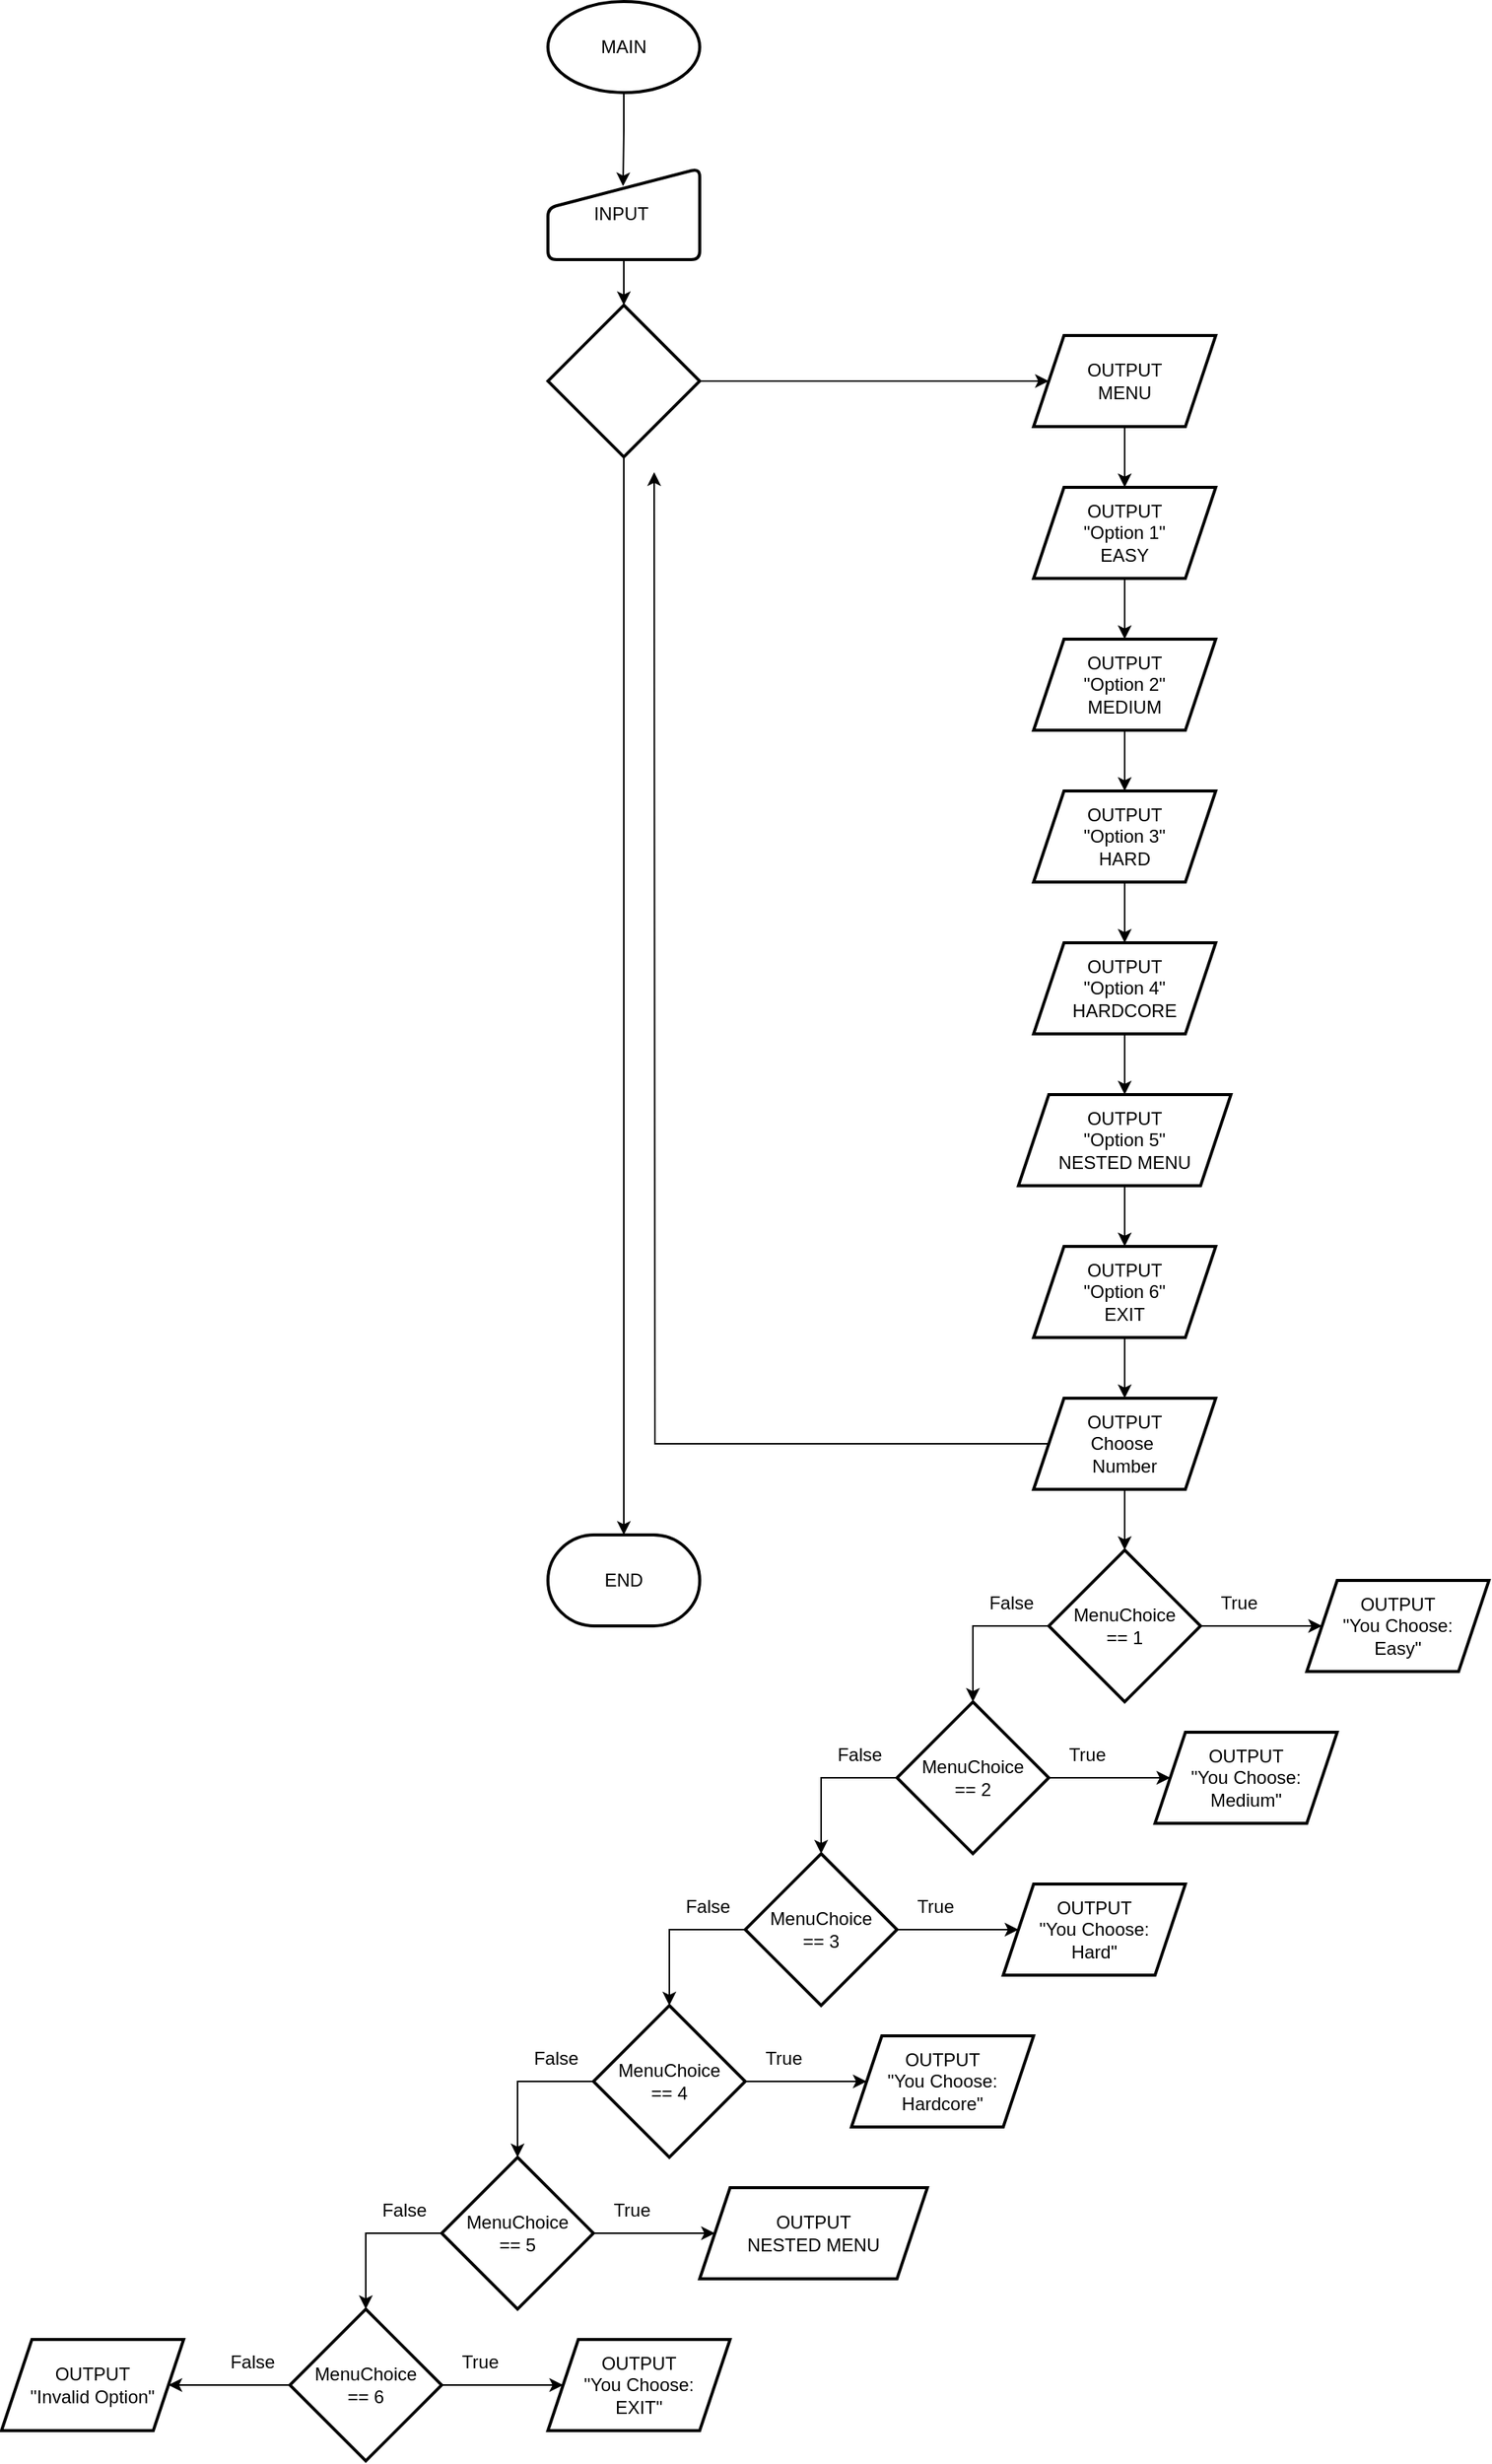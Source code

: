 <mxfile version="21.0.8" type="github">
  <diagram id="C5RBs43oDa-KdzZeNtuy" name="Page-1">
    <mxGraphModel dx="1896" dy="1010" grid="1" gridSize="10" guides="1" tooltips="1" connect="1" arrows="1" fold="1" page="1" pageScale="1" pageWidth="827" pageHeight="1169" math="0" shadow="0">
      <root>
        <mxCell id="WIyWlLk6GJQsqaUBKTNV-0" />
        <mxCell id="WIyWlLk6GJQsqaUBKTNV-1" parent="WIyWlLk6GJQsqaUBKTNV-0" />
        <mxCell id="uNaetu2Uj4Z3SI4mFYwL-152" style="edgeStyle=orthogonalEdgeStyle;rounded=0;orthogonalLoop=1;jettySize=auto;html=1;entryX=0.495;entryY=0.194;entryDx=0;entryDy=0;entryPerimeter=0;" edge="1" parent="WIyWlLk6GJQsqaUBKTNV-1" source="uNaetu2Uj4Z3SI4mFYwL-76" target="uNaetu2Uj4Z3SI4mFYwL-100">
          <mxGeometry relative="1" as="geometry" />
        </mxCell>
        <mxCell id="uNaetu2Uj4Z3SI4mFYwL-76" value="MAIN" style="strokeWidth=2;html=1;shape=mxgraph.flowchart.start_1;whiteSpace=wrap;" vertex="1" parent="WIyWlLk6GJQsqaUBKTNV-1">
          <mxGeometry x="240" y="10" width="100" height="60" as="geometry" />
        </mxCell>
        <mxCell id="uNaetu2Uj4Z3SI4mFYwL-82" value="" style="edgeStyle=orthogonalEdgeStyle;rounded=0;orthogonalLoop=1;jettySize=auto;html=1;" edge="1" parent="WIyWlLk6GJQsqaUBKTNV-1" source="uNaetu2Uj4Z3SI4mFYwL-78" target="uNaetu2Uj4Z3SI4mFYwL-81">
          <mxGeometry relative="1" as="geometry" />
        </mxCell>
        <mxCell id="uNaetu2Uj4Z3SI4mFYwL-109" style="edgeStyle=orthogonalEdgeStyle;rounded=0;orthogonalLoop=1;jettySize=auto;html=1;exitX=0.5;exitY=1;exitDx=0;exitDy=0;exitPerimeter=0;" edge="1" parent="WIyWlLk6GJQsqaUBKTNV-1" source="uNaetu2Uj4Z3SI4mFYwL-78" target="uNaetu2Uj4Z3SI4mFYwL-99">
          <mxGeometry relative="1" as="geometry" />
        </mxCell>
        <mxCell id="uNaetu2Uj4Z3SI4mFYwL-78" value="" style="strokeWidth=2;html=1;shape=mxgraph.flowchart.decision;whiteSpace=wrap;" vertex="1" parent="WIyWlLk6GJQsqaUBKTNV-1">
          <mxGeometry x="240" y="210" width="100" height="100" as="geometry" />
        </mxCell>
        <mxCell id="uNaetu2Uj4Z3SI4mFYwL-84" value="" style="edgeStyle=orthogonalEdgeStyle;rounded=0;orthogonalLoop=1;jettySize=auto;html=1;" edge="1" parent="WIyWlLk6GJQsqaUBKTNV-1" source="uNaetu2Uj4Z3SI4mFYwL-81" target="uNaetu2Uj4Z3SI4mFYwL-83">
          <mxGeometry relative="1" as="geometry" />
        </mxCell>
        <mxCell id="uNaetu2Uj4Z3SI4mFYwL-81" value="OUTPUT&lt;br&gt;MENU" style="shape=parallelogram;perimeter=parallelogramPerimeter;whiteSpace=wrap;html=1;fixedSize=1;strokeWidth=2;" vertex="1" parent="WIyWlLk6GJQsqaUBKTNV-1">
          <mxGeometry x="560" y="230" width="120" height="60" as="geometry" />
        </mxCell>
        <mxCell id="uNaetu2Uj4Z3SI4mFYwL-86" value="" style="edgeStyle=orthogonalEdgeStyle;rounded=0;orthogonalLoop=1;jettySize=auto;html=1;" edge="1" parent="WIyWlLk6GJQsqaUBKTNV-1" source="uNaetu2Uj4Z3SI4mFYwL-83" target="uNaetu2Uj4Z3SI4mFYwL-85">
          <mxGeometry relative="1" as="geometry" />
        </mxCell>
        <mxCell id="uNaetu2Uj4Z3SI4mFYwL-83" value="OUTPUT&lt;br&gt;&quot;Option 1&quot;&lt;br&gt;EASY" style="shape=parallelogram;perimeter=parallelogramPerimeter;whiteSpace=wrap;html=1;fixedSize=1;strokeWidth=2;" vertex="1" parent="WIyWlLk6GJQsqaUBKTNV-1">
          <mxGeometry x="560" y="330" width="120" height="60" as="geometry" />
        </mxCell>
        <mxCell id="uNaetu2Uj4Z3SI4mFYwL-88" value="" style="edgeStyle=orthogonalEdgeStyle;rounded=0;orthogonalLoop=1;jettySize=auto;html=1;" edge="1" parent="WIyWlLk6GJQsqaUBKTNV-1" source="uNaetu2Uj4Z3SI4mFYwL-85" target="uNaetu2Uj4Z3SI4mFYwL-87">
          <mxGeometry relative="1" as="geometry" />
        </mxCell>
        <mxCell id="uNaetu2Uj4Z3SI4mFYwL-85" value="OUTPUT&lt;br&gt;&quot;Option 2&quot;&lt;br&gt;MEDIUM" style="shape=parallelogram;perimeter=parallelogramPerimeter;whiteSpace=wrap;html=1;fixedSize=1;strokeWidth=2;" vertex="1" parent="WIyWlLk6GJQsqaUBKTNV-1">
          <mxGeometry x="560" y="430" width="120" height="60" as="geometry" />
        </mxCell>
        <mxCell id="uNaetu2Uj4Z3SI4mFYwL-90" value="" style="edgeStyle=orthogonalEdgeStyle;rounded=0;orthogonalLoop=1;jettySize=auto;html=1;" edge="1" parent="WIyWlLk6GJQsqaUBKTNV-1" source="uNaetu2Uj4Z3SI4mFYwL-87" target="uNaetu2Uj4Z3SI4mFYwL-89">
          <mxGeometry relative="1" as="geometry" />
        </mxCell>
        <mxCell id="uNaetu2Uj4Z3SI4mFYwL-87" value="OUTPUT&lt;br&gt;&quot;Option 3&quot;&lt;br&gt;HARD" style="shape=parallelogram;perimeter=parallelogramPerimeter;whiteSpace=wrap;html=1;fixedSize=1;strokeWidth=2;" vertex="1" parent="WIyWlLk6GJQsqaUBKTNV-1">
          <mxGeometry x="560" y="530" width="120" height="60" as="geometry" />
        </mxCell>
        <mxCell id="uNaetu2Uj4Z3SI4mFYwL-92" value="" style="edgeStyle=orthogonalEdgeStyle;rounded=0;orthogonalLoop=1;jettySize=auto;html=1;" edge="1" parent="WIyWlLk6GJQsqaUBKTNV-1" source="uNaetu2Uj4Z3SI4mFYwL-89" target="uNaetu2Uj4Z3SI4mFYwL-91">
          <mxGeometry relative="1" as="geometry" />
        </mxCell>
        <mxCell id="uNaetu2Uj4Z3SI4mFYwL-89" value="OUTPUT&lt;br&gt;&quot;Option 4&quot;&lt;br&gt;HARDCORE" style="shape=parallelogram;perimeter=parallelogramPerimeter;whiteSpace=wrap;html=1;fixedSize=1;strokeWidth=2;" vertex="1" parent="WIyWlLk6GJQsqaUBKTNV-1">
          <mxGeometry x="560" y="630" width="120" height="60" as="geometry" />
        </mxCell>
        <mxCell id="uNaetu2Uj4Z3SI4mFYwL-94" value="" style="edgeStyle=orthogonalEdgeStyle;rounded=0;orthogonalLoop=1;jettySize=auto;html=1;" edge="1" parent="WIyWlLk6GJQsqaUBKTNV-1" source="uNaetu2Uj4Z3SI4mFYwL-91" target="uNaetu2Uj4Z3SI4mFYwL-93">
          <mxGeometry relative="1" as="geometry" />
        </mxCell>
        <mxCell id="uNaetu2Uj4Z3SI4mFYwL-91" value="OUTPUT&lt;br&gt;&quot;Option 5&quot;&lt;br&gt;NESTED MENU" style="shape=parallelogram;perimeter=parallelogramPerimeter;whiteSpace=wrap;html=1;fixedSize=1;strokeWidth=2;" vertex="1" parent="WIyWlLk6GJQsqaUBKTNV-1">
          <mxGeometry x="550" y="730" width="140" height="60" as="geometry" />
        </mxCell>
        <mxCell id="uNaetu2Uj4Z3SI4mFYwL-105" style="edgeStyle=orthogonalEdgeStyle;rounded=0;orthogonalLoop=1;jettySize=auto;html=1;exitX=0.5;exitY=1;exitDx=0;exitDy=0;entryX=0.5;entryY=0;entryDx=0;entryDy=0;" edge="1" parent="WIyWlLk6GJQsqaUBKTNV-1" source="uNaetu2Uj4Z3SI4mFYwL-93" target="uNaetu2Uj4Z3SI4mFYwL-95">
          <mxGeometry relative="1" as="geometry" />
        </mxCell>
        <mxCell id="uNaetu2Uj4Z3SI4mFYwL-93" value="OUTPUT&lt;br&gt;&quot;Option 6&quot;&lt;br&gt;EXIT" style="shape=parallelogram;perimeter=parallelogramPerimeter;whiteSpace=wrap;html=1;fixedSize=1;strokeWidth=2;" vertex="1" parent="WIyWlLk6GJQsqaUBKTNV-1">
          <mxGeometry x="560" y="830" width="120" height="60" as="geometry" />
        </mxCell>
        <mxCell id="uNaetu2Uj4Z3SI4mFYwL-108" style="edgeStyle=orthogonalEdgeStyle;rounded=0;orthogonalLoop=1;jettySize=auto;html=1;" edge="1" parent="WIyWlLk6GJQsqaUBKTNV-1" source="uNaetu2Uj4Z3SI4mFYwL-95">
          <mxGeometry relative="1" as="geometry">
            <mxPoint x="310" y="320" as="targetPoint" />
          </mxGeometry>
        </mxCell>
        <mxCell id="uNaetu2Uj4Z3SI4mFYwL-116" style="edgeStyle=orthogonalEdgeStyle;rounded=0;orthogonalLoop=1;jettySize=auto;html=1;entryX=0.5;entryY=0;entryDx=0;entryDy=0;entryPerimeter=0;" edge="1" parent="WIyWlLk6GJQsqaUBKTNV-1" source="uNaetu2Uj4Z3SI4mFYwL-95" target="uNaetu2Uj4Z3SI4mFYwL-110">
          <mxGeometry relative="1" as="geometry" />
        </mxCell>
        <mxCell id="uNaetu2Uj4Z3SI4mFYwL-95" value="OUTPUT&lt;br&gt;Choose&amp;nbsp;&lt;br&gt;Number" style="shape=parallelogram;perimeter=parallelogramPerimeter;whiteSpace=wrap;html=1;fixedSize=1;strokeWidth=2;" vertex="1" parent="WIyWlLk6GJQsqaUBKTNV-1">
          <mxGeometry x="560" y="930" width="120" height="60" as="geometry" />
        </mxCell>
        <mxCell id="uNaetu2Uj4Z3SI4mFYwL-99" value="END" style="strokeWidth=2;html=1;shape=mxgraph.flowchart.terminator;whiteSpace=wrap;" vertex="1" parent="WIyWlLk6GJQsqaUBKTNV-1">
          <mxGeometry x="240" y="1020" width="100" height="60" as="geometry" />
        </mxCell>
        <mxCell id="uNaetu2Uj4Z3SI4mFYwL-101" style="edgeStyle=orthogonalEdgeStyle;rounded=0;orthogonalLoop=1;jettySize=auto;html=1;" edge="1" parent="WIyWlLk6GJQsqaUBKTNV-1" source="uNaetu2Uj4Z3SI4mFYwL-100" target="uNaetu2Uj4Z3SI4mFYwL-78">
          <mxGeometry relative="1" as="geometry" />
        </mxCell>
        <mxCell id="uNaetu2Uj4Z3SI4mFYwL-100" value="INPUT&amp;nbsp;" style="html=1;strokeWidth=2;shape=manualInput;whiteSpace=wrap;rounded=1;size=26;arcSize=11;" vertex="1" parent="WIyWlLk6GJQsqaUBKTNV-1">
          <mxGeometry x="240" y="120" width="100" height="60" as="geometry" />
        </mxCell>
        <mxCell id="uNaetu2Uj4Z3SI4mFYwL-117" style="edgeStyle=orthogonalEdgeStyle;rounded=0;orthogonalLoop=1;jettySize=auto;html=1;exitX=0;exitY=0.5;exitDx=0;exitDy=0;exitPerimeter=0;entryX=0.5;entryY=0;entryDx=0;entryDy=0;entryPerimeter=0;" edge="1" parent="WIyWlLk6GJQsqaUBKTNV-1" source="uNaetu2Uj4Z3SI4mFYwL-110" target="uNaetu2Uj4Z3SI4mFYwL-111">
          <mxGeometry relative="1" as="geometry" />
        </mxCell>
        <mxCell id="uNaetu2Uj4Z3SI4mFYwL-131" value="" style="edgeStyle=orthogonalEdgeStyle;rounded=0;orthogonalLoop=1;jettySize=auto;html=1;" edge="1" parent="WIyWlLk6GJQsqaUBKTNV-1" source="uNaetu2Uj4Z3SI4mFYwL-110" target="uNaetu2Uj4Z3SI4mFYwL-130">
          <mxGeometry relative="1" as="geometry" />
        </mxCell>
        <mxCell id="uNaetu2Uj4Z3SI4mFYwL-110" value="MenuChoice&lt;br&gt;== 1" style="strokeWidth=2;html=1;shape=mxgraph.flowchart.decision;whiteSpace=wrap;" vertex="1" parent="WIyWlLk6GJQsqaUBKTNV-1">
          <mxGeometry x="570" y="1030" width="100" height="100" as="geometry" />
        </mxCell>
        <mxCell id="uNaetu2Uj4Z3SI4mFYwL-118" style="edgeStyle=orthogonalEdgeStyle;rounded=0;orthogonalLoop=1;jettySize=auto;html=1;exitX=0;exitY=0.5;exitDx=0;exitDy=0;exitPerimeter=0;entryX=0.5;entryY=0;entryDx=0;entryDy=0;entryPerimeter=0;" edge="1" parent="WIyWlLk6GJQsqaUBKTNV-1" source="uNaetu2Uj4Z3SI4mFYwL-111" target="uNaetu2Uj4Z3SI4mFYwL-112">
          <mxGeometry relative="1" as="geometry" />
        </mxCell>
        <mxCell id="uNaetu2Uj4Z3SI4mFYwL-133" value="" style="edgeStyle=orthogonalEdgeStyle;rounded=0;orthogonalLoop=1;jettySize=auto;html=1;" edge="1" parent="WIyWlLk6GJQsqaUBKTNV-1" source="uNaetu2Uj4Z3SI4mFYwL-111" target="uNaetu2Uj4Z3SI4mFYwL-132">
          <mxGeometry relative="1" as="geometry" />
        </mxCell>
        <mxCell id="uNaetu2Uj4Z3SI4mFYwL-111" value="MenuChoice&lt;br&gt;== 2" style="strokeWidth=2;html=1;shape=mxgraph.flowchart.decision;whiteSpace=wrap;" vertex="1" parent="WIyWlLk6GJQsqaUBKTNV-1">
          <mxGeometry x="470" y="1130" width="100" height="100" as="geometry" />
        </mxCell>
        <mxCell id="uNaetu2Uj4Z3SI4mFYwL-121" style="edgeStyle=orthogonalEdgeStyle;rounded=0;orthogonalLoop=1;jettySize=auto;html=1;entryX=0.5;entryY=0;entryDx=0;entryDy=0;entryPerimeter=0;" edge="1" parent="WIyWlLk6GJQsqaUBKTNV-1" source="uNaetu2Uj4Z3SI4mFYwL-112" target="uNaetu2Uj4Z3SI4mFYwL-113">
          <mxGeometry relative="1" as="geometry">
            <mxPoint x="320" y="1320" as="targetPoint" />
            <Array as="points">
              <mxPoint x="320" y="1280" />
            </Array>
          </mxGeometry>
        </mxCell>
        <mxCell id="uNaetu2Uj4Z3SI4mFYwL-135" value="" style="edgeStyle=orthogonalEdgeStyle;rounded=0;orthogonalLoop=1;jettySize=auto;html=1;" edge="1" parent="WIyWlLk6GJQsqaUBKTNV-1" source="uNaetu2Uj4Z3SI4mFYwL-112" target="uNaetu2Uj4Z3SI4mFYwL-134">
          <mxGeometry relative="1" as="geometry" />
        </mxCell>
        <mxCell id="uNaetu2Uj4Z3SI4mFYwL-112" value="MenuChoice&lt;br&gt;== 3" style="strokeWidth=2;html=1;shape=mxgraph.flowchart.decision;whiteSpace=wrap;" vertex="1" parent="WIyWlLk6GJQsqaUBKTNV-1">
          <mxGeometry x="370" y="1230" width="100" height="100" as="geometry" />
        </mxCell>
        <mxCell id="uNaetu2Uj4Z3SI4mFYwL-122" style="edgeStyle=orthogonalEdgeStyle;rounded=0;orthogonalLoop=1;jettySize=auto;html=1;exitX=0;exitY=0.5;exitDx=0;exitDy=0;exitPerimeter=0;entryX=0.5;entryY=0;entryDx=0;entryDy=0;entryPerimeter=0;" edge="1" parent="WIyWlLk6GJQsqaUBKTNV-1" source="uNaetu2Uj4Z3SI4mFYwL-113" target="uNaetu2Uj4Z3SI4mFYwL-114">
          <mxGeometry relative="1" as="geometry" />
        </mxCell>
        <mxCell id="uNaetu2Uj4Z3SI4mFYwL-137" value="" style="edgeStyle=orthogonalEdgeStyle;rounded=0;orthogonalLoop=1;jettySize=auto;html=1;" edge="1" parent="WIyWlLk6GJQsqaUBKTNV-1" source="uNaetu2Uj4Z3SI4mFYwL-113" target="uNaetu2Uj4Z3SI4mFYwL-136">
          <mxGeometry relative="1" as="geometry" />
        </mxCell>
        <mxCell id="uNaetu2Uj4Z3SI4mFYwL-113" value="MenuChoice&lt;br&gt;== 4" style="strokeWidth=2;html=1;shape=mxgraph.flowchart.decision;whiteSpace=wrap;" vertex="1" parent="WIyWlLk6GJQsqaUBKTNV-1">
          <mxGeometry x="270" y="1330" width="100" height="100" as="geometry" />
        </mxCell>
        <mxCell id="uNaetu2Uj4Z3SI4mFYwL-123" style="edgeStyle=orthogonalEdgeStyle;rounded=0;orthogonalLoop=1;jettySize=auto;html=1;entryX=0.5;entryY=0;entryDx=0;entryDy=0;entryPerimeter=0;" edge="1" parent="WIyWlLk6GJQsqaUBKTNV-1" source="uNaetu2Uj4Z3SI4mFYwL-114" target="uNaetu2Uj4Z3SI4mFYwL-115">
          <mxGeometry relative="1" as="geometry">
            <mxPoint x="120" y="1520" as="targetPoint" />
            <Array as="points">
              <mxPoint x="120" y="1480" />
            </Array>
          </mxGeometry>
        </mxCell>
        <mxCell id="uNaetu2Uj4Z3SI4mFYwL-139" value="" style="edgeStyle=orthogonalEdgeStyle;rounded=0;orthogonalLoop=1;jettySize=auto;html=1;" edge="1" parent="WIyWlLk6GJQsqaUBKTNV-1" source="uNaetu2Uj4Z3SI4mFYwL-114" target="uNaetu2Uj4Z3SI4mFYwL-138">
          <mxGeometry relative="1" as="geometry" />
        </mxCell>
        <mxCell id="uNaetu2Uj4Z3SI4mFYwL-114" value="MenuChoice&lt;br&gt;== 5" style="strokeWidth=2;html=1;shape=mxgraph.flowchart.decision;whiteSpace=wrap;" vertex="1" parent="WIyWlLk6GJQsqaUBKTNV-1">
          <mxGeometry x="170" y="1430" width="100" height="100" as="geometry" />
        </mxCell>
        <mxCell id="uNaetu2Uj4Z3SI4mFYwL-141" value="" style="edgeStyle=orthogonalEdgeStyle;rounded=0;orthogonalLoop=1;jettySize=auto;html=1;" edge="1" parent="WIyWlLk6GJQsqaUBKTNV-1" source="uNaetu2Uj4Z3SI4mFYwL-115" target="uNaetu2Uj4Z3SI4mFYwL-140">
          <mxGeometry relative="1" as="geometry" />
        </mxCell>
        <mxCell id="uNaetu2Uj4Z3SI4mFYwL-143" value="" style="edgeStyle=orthogonalEdgeStyle;rounded=0;orthogonalLoop=1;jettySize=auto;html=1;" edge="1" parent="WIyWlLk6GJQsqaUBKTNV-1" source="uNaetu2Uj4Z3SI4mFYwL-115" target="uNaetu2Uj4Z3SI4mFYwL-142">
          <mxGeometry relative="1" as="geometry" />
        </mxCell>
        <mxCell id="uNaetu2Uj4Z3SI4mFYwL-115" value="MenuChoice&lt;br&gt;== 6" style="strokeWidth=2;html=1;shape=mxgraph.flowchart.decision;whiteSpace=wrap;" vertex="1" parent="WIyWlLk6GJQsqaUBKTNV-1">
          <mxGeometry x="70" y="1530" width="100" height="100" as="geometry" />
        </mxCell>
        <mxCell id="uNaetu2Uj4Z3SI4mFYwL-124" value="False" style="text;html=1;align=center;verticalAlign=middle;resizable=0;points=[];autosize=1;strokeColor=none;fillColor=none;" vertex="1" parent="WIyWlLk6GJQsqaUBKTNV-1">
          <mxGeometry x="320" y="1250" width="50" height="30" as="geometry" />
        </mxCell>
        <mxCell id="uNaetu2Uj4Z3SI4mFYwL-125" value="False" style="text;html=1;align=center;verticalAlign=middle;resizable=0;points=[];autosize=1;strokeColor=none;fillColor=none;" vertex="1" parent="WIyWlLk6GJQsqaUBKTNV-1">
          <mxGeometry x="220" y="1350" width="50" height="30" as="geometry" />
        </mxCell>
        <mxCell id="uNaetu2Uj4Z3SI4mFYwL-126" value="False" style="text;html=1;align=center;verticalAlign=middle;resizable=0;points=[];autosize=1;strokeColor=none;fillColor=none;" vertex="1" parent="WIyWlLk6GJQsqaUBKTNV-1">
          <mxGeometry x="420" y="1150" width="50" height="30" as="geometry" />
        </mxCell>
        <mxCell id="uNaetu2Uj4Z3SI4mFYwL-127" value="False" style="text;html=1;align=center;verticalAlign=middle;resizable=0;points=[];autosize=1;strokeColor=none;fillColor=none;" vertex="1" parent="WIyWlLk6GJQsqaUBKTNV-1">
          <mxGeometry x="520" y="1050" width="50" height="30" as="geometry" />
        </mxCell>
        <mxCell id="uNaetu2Uj4Z3SI4mFYwL-128" value="False" style="text;html=1;align=center;verticalAlign=middle;resizable=0;points=[];autosize=1;strokeColor=none;fillColor=none;" vertex="1" parent="WIyWlLk6GJQsqaUBKTNV-1">
          <mxGeometry x="120" y="1450" width="50" height="30" as="geometry" />
        </mxCell>
        <mxCell id="uNaetu2Uj4Z3SI4mFYwL-130" value="OUTPUT&lt;br&gt;&quot;You Choose:&lt;br&gt;Easy&quot;" style="shape=parallelogram;perimeter=parallelogramPerimeter;whiteSpace=wrap;html=1;fixedSize=1;strokeWidth=2;" vertex="1" parent="WIyWlLk6GJQsqaUBKTNV-1">
          <mxGeometry x="740" y="1050" width="120" height="60" as="geometry" />
        </mxCell>
        <mxCell id="uNaetu2Uj4Z3SI4mFYwL-132" value="OUTPUT&lt;br&gt;&quot;You Choose:&lt;br&gt;Medium&quot;" style="shape=parallelogram;perimeter=parallelogramPerimeter;whiteSpace=wrap;html=1;fixedSize=1;strokeWidth=2;" vertex="1" parent="WIyWlLk6GJQsqaUBKTNV-1">
          <mxGeometry x="640" y="1150" width="120" height="60" as="geometry" />
        </mxCell>
        <mxCell id="uNaetu2Uj4Z3SI4mFYwL-134" value="OUTPUT&lt;br&gt;&quot;You Choose:&lt;br&gt;Hard&quot;" style="shape=parallelogram;perimeter=parallelogramPerimeter;whiteSpace=wrap;html=1;fixedSize=1;strokeWidth=2;" vertex="1" parent="WIyWlLk6GJQsqaUBKTNV-1">
          <mxGeometry x="540" y="1250" width="120" height="60" as="geometry" />
        </mxCell>
        <mxCell id="uNaetu2Uj4Z3SI4mFYwL-136" value="OUTPUT&lt;br&gt;&quot;You Choose:&lt;br&gt;Hardcore&quot;" style="shape=parallelogram;perimeter=parallelogramPerimeter;whiteSpace=wrap;html=1;fixedSize=1;strokeWidth=2;" vertex="1" parent="WIyWlLk6GJQsqaUBKTNV-1">
          <mxGeometry x="440" y="1350" width="120" height="60" as="geometry" />
        </mxCell>
        <mxCell id="uNaetu2Uj4Z3SI4mFYwL-138" value="OUTPUT&lt;br&gt;NESTED MENU" style="shape=parallelogram;perimeter=parallelogramPerimeter;whiteSpace=wrap;html=1;fixedSize=1;strokeWidth=2;" vertex="1" parent="WIyWlLk6GJQsqaUBKTNV-1">
          <mxGeometry x="340" y="1450" width="150" height="60" as="geometry" />
        </mxCell>
        <mxCell id="uNaetu2Uj4Z3SI4mFYwL-140" value="OUTPUT&lt;br&gt;&quot;You Choose:&lt;br&gt;EXIT&quot;" style="shape=parallelogram;perimeter=parallelogramPerimeter;whiteSpace=wrap;html=1;fixedSize=1;strokeWidth=2;" vertex="1" parent="WIyWlLk6GJQsqaUBKTNV-1">
          <mxGeometry x="240" y="1550" width="120" height="60" as="geometry" />
        </mxCell>
        <mxCell id="uNaetu2Uj4Z3SI4mFYwL-142" value="OUTPUT&lt;br&gt;&quot;Invalid Option&quot;" style="shape=parallelogram;perimeter=parallelogramPerimeter;whiteSpace=wrap;html=1;fixedSize=1;strokeWidth=2;" vertex="1" parent="WIyWlLk6GJQsqaUBKTNV-1">
          <mxGeometry x="-120" y="1550" width="120" height="60" as="geometry" />
        </mxCell>
        <mxCell id="uNaetu2Uj4Z3SI4mFYwL-144" value="False" style="text;html=1;align=center;verticalAlign=middle;resizable=0;points=[];autosize=1;strokeColor=none;fillColor=none;" vertex="1" parent="WIyWlLk6GJQsqaUBKTNV-1">
          <mxGeometry x="20" y="1550" width="50" height="30" as="geometry" />
        </mxCell>
        <mxCell id="uNaetu2Uj4Z3SI4mFYwL-145" value="True" style="text;html=1;align=center;verticalAlign=middle;resizable=0;points=[];autosize=1;strokeColor=none;fillColor=none;" vertex="1" parent="WIyWlLk6GJQsqaUBKTNV-1">
          <mxGeometry x="670" y="1050" width="50" height="30" as="geometry" />
        </mxCell>
        <mxCell id="uNaetu2Uj4Z3SI4mFYwL-146" value="True" style="text;html=1;align=center;verticalAlign=middle;resizable=0;points=[];autosize=1;strokeColor=none;fillColor=none;" vertex="1" parent="WIyWlLk6GJQsqaUBKTNV-1">
          <mxGeometry x="570" y="1150" width="50" height="30" as="geometry" />
        </mxCell>
        <mxCell id="uNaetu2Uj4Z3SI4mFYwL-147" value="True" style="text;html=1;align=center;verticalAlign=middle;resizable=0;points=[];autosize=1;strokeColor=none;fillColor=none;" vertex="1" parent="WIyWlLk6GJQsqaUBKTNV-1">
          <mxGeometry x="470" y="1250" width="50" height="30" as="geometry" />
        </mxCell>
        <mxCell id="uNaetu2Uj4Z3SI4mFYwL-148" value="True" style="text;html=1;align=center;verticalAlign=middle;resizable=0;points=[];autosize=1;strokeColor=none;fillColor=none;" vertex="1" parent="WIyWlLk6GJQsqaUBKTNV-1">
          <mxGeometry x="370" y="1350" width="50" height="30" as="geometry" />
        </mxCell>
        <mxCell id="uNaetu2Uj4Z3SI4mFYwL-149" value="True" style="text;html=1;align=center;verticalAlign=middle;resizable=0;points=[];autosize=1;strokeColor=none;fillColor=none;" vertex="1" parent="WIyWlLk6GJQsqaUBKTNV-1">
          <mxGeometry x="270" y="1450" width="50" height="30" as="geometry" />
        </mxCell>
        <mxCell id="uNaetu2Uj4Z3SI4mFYwL-150" value="True" style="text;html=1;align=center;verticalAlign=middle;resizable=0;points=[];autosize=1;strokeColor=none;fillColor=none;" vertex="1" parent="WIyWlLk6GJQsqaUBKTNV-1">
          <mxGeometry x="170" y="1550" width="50" height="30" as="geometry" />
        </mxCell>
      </root>
    </mxGraphModel>
  </diagram>
</mxfile>
